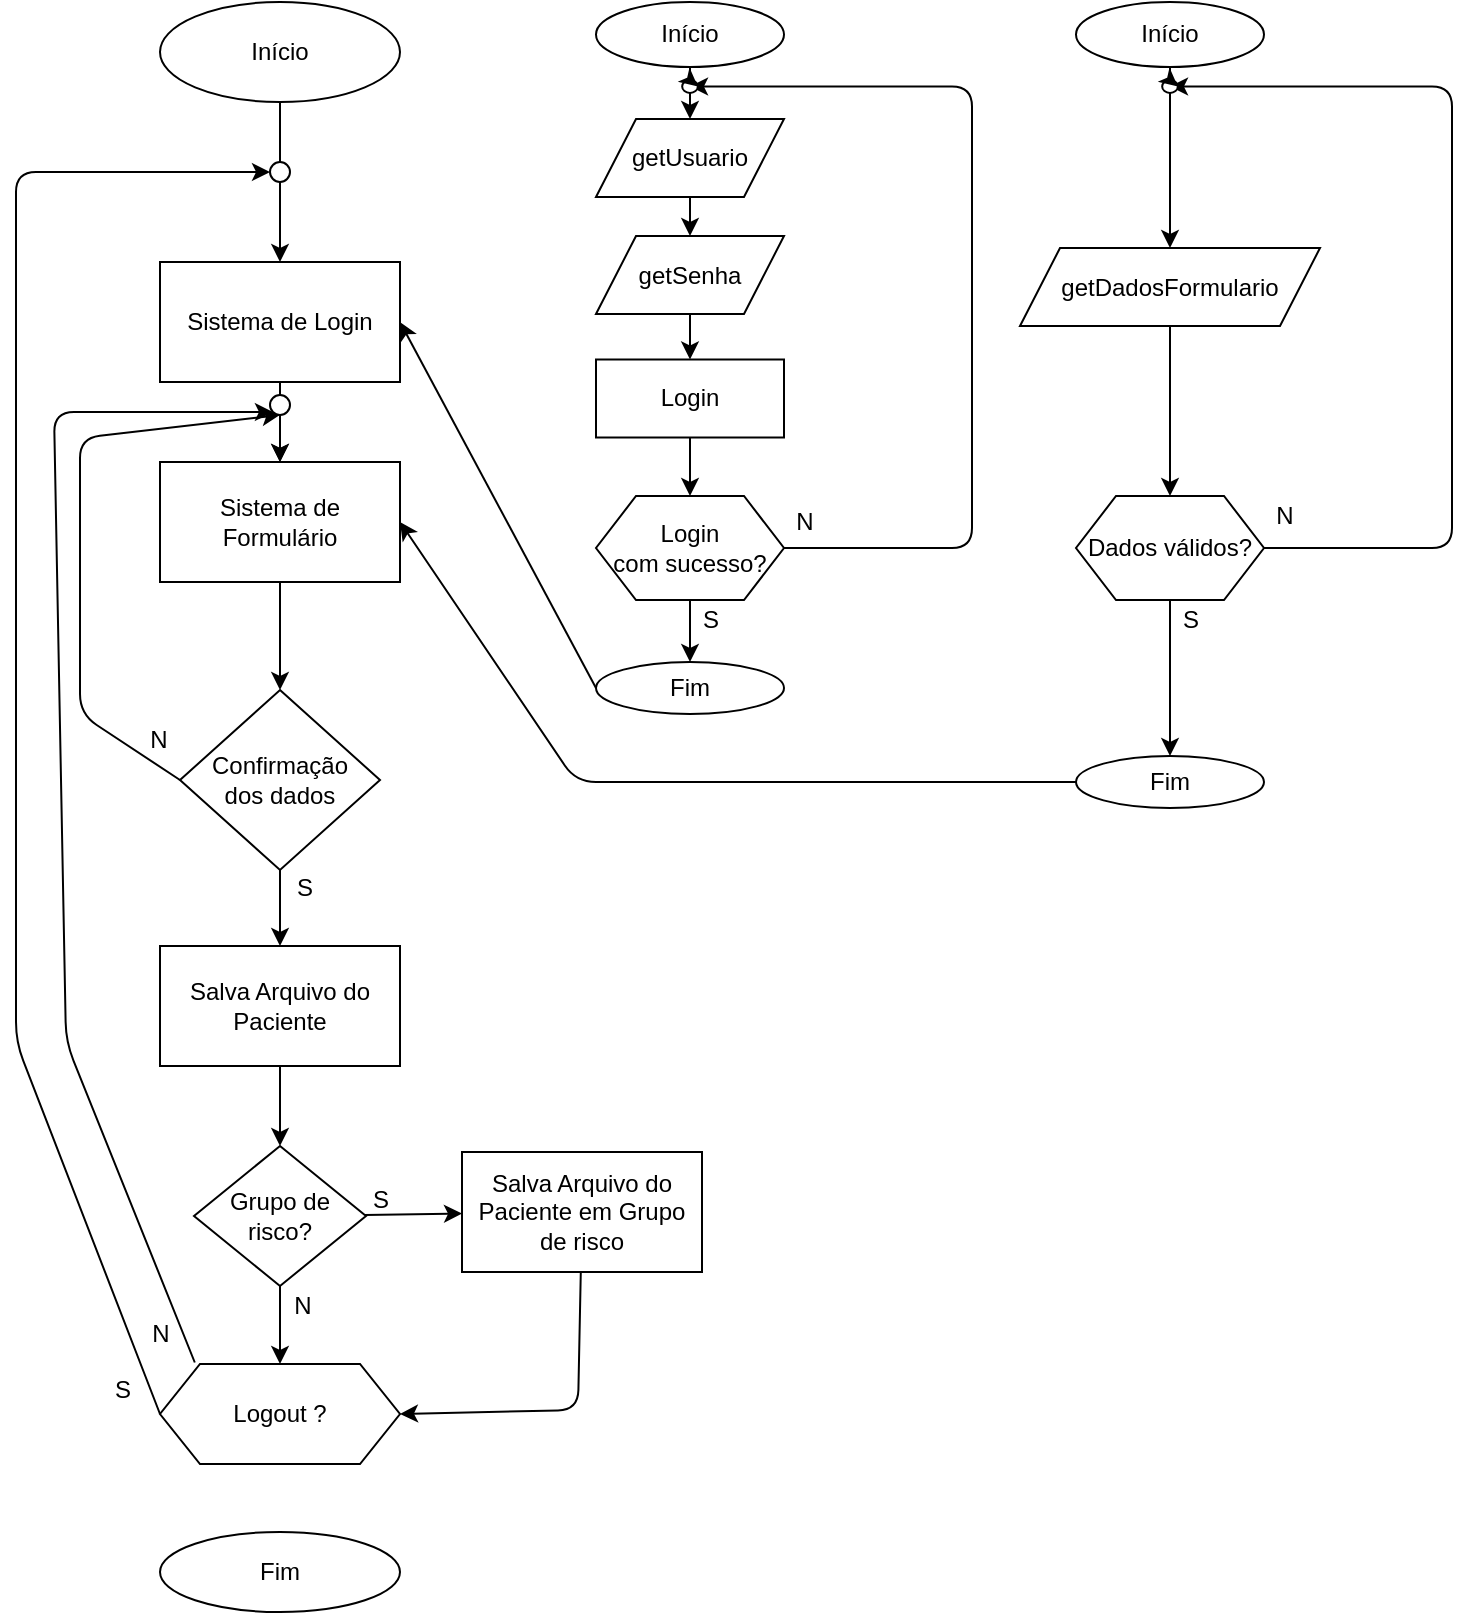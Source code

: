 <mxfile>
    <diagram id="In6E_VAF9AUw0qUhv9Ox" name="Page-1">
        <mxGraphModel dx="1757" dy="809" grid="0" gridSize="10" guides="1" tooltips="1" connect="1" arrows="1" fold="1" page="1" pageScale="1" pageWidth="827" pageHeight="1169" math="0" shadow="0">
            <root>
                <mxCell id="0"/>
                <mxCell id="1" parent="0"/>
                <mxCell id="13" style="edgeStyle=none;html=1;entryX=0.5;entryY=0;entryDx=0;entryDy=0;startArrow=none;" parent="1" source="19" target="8" edge="1">
                    <mxGeometry relative="1" as="geometry"/>
                </mxCell>
                <mxCell id="2" value="Início" style="ellipse;whiteSpace=wrap;html=1;" parent="1" vertex="1">
                    <mxGeometry x="82" y="10" width="120" height="50" as="geometry"/>
                </mxCell>
                <mxCell id="5" value="Fim" style="ellipse;whiteSpace=wrap;html=1;" parent="1" vertex="1">
                    <mxGeometry x="82" y="775" width="120" height="40" as="geometry"/>
                </mxCell>
                <mxCell id="23" style="edgeStyle=none;html=1;exitX=0;exitY=0.5;exitDx=0;exitDy=0;entryX=0;entryY=0.5;entryDx=0;entryDy=0;" parent="1" source="6" target="19" edge="1">
                    <mxGeometry relative="1" as="geometry">
                        <mxPoint x="132" y="95" as="targetPoint"/>
                        <Array as="points">
                            <mxPoint x="10" y="530"/>
                            <mxPoint x="10" y="95"/>
                        </Array>
                    </mxGeometry>
                </mxCell>
                <mxCell id="115" style="edgeStyle=none;html=1;entryX=0;entryY=1;entryDx=0;entryDy=0;exitX=0.145;exitY=-0.015;exitDx=0;exitDy=0;exitPerimeter=0;" edge="1" parent="1" source="6" target="113">
                    <mxGeometry relative="1" as="geometry">
                        <Array as="points">
                            <mxPoint x="35" y="530"/>
                            <mxPoint x="29" y="215"/>
                        </Array>
                    </mxGeometry>
                </mxCell>
                <mxCell id="6" value="Logout ?" style="shape=hexagon;perimeter=hexagonPerimeter2;whiteSpace=wrap;html=1;fixedSize=1;" parent="1" vertex="1">
                    <mxGeometry x="82" y="691" width="120" height="50" as="geometry"/>
                </mxCell>
                <mxCell id="122" style="edgeStyle=none;html=1;entryX=0.5;entryY=0;entryDx=0;entryDy=0;" edge="1" parent="1" source="7" target="118">
                    <mxGeometry relative="1" as="geometry"/>
                </mxCell>
                <mxCell id="7" value="Sistema de Formulário" style="rounded=0;whiteSpace=wrap;html=1;" parent="1" vertex="1">
                    <mxGeometry x="82" y="240" width="120" height="60" as="geometry"/>
                </mxCell>
                <mxCell id="14" style="edgeStyle=none;html=1;startArrow=none;" parent="1" target="7" edge="1">
                    <mxGeometry relative="1" as="geometry">
                        <mxPoint x="142.0" y="220" as="sourcePoint"/>
                    </mxGeometry>
                </mxCell>
                <mxCell id="106" value="" style="edgeStyle=none;html=1;startArrow=none;" parent="1" source="113" target="7" edge="1">
                    <mxGeometry relative="1" as="geometry"/>
                </mxCell>
                <mxCell id="8" value="Sistema de Login" style="rounded=0;whiteSpace=wrap;html=1;" parent="1" vertex="1">
                    <mxGeometry x="82" y="140" width="120" height="60" as="geometry"/>
                </mxCell>
                <mxCell id="19" value="" style="ellipse;whiteSpace=wrap;html=1;" parent="1" vertex="1">
                    <mxGeometry x="137" y="90" width="10" height="10" as="geometry"/>
                </mxCell>
                <mxCell id="20" value="" style="edgeStyle=none;html=1;entryX=0.5;entryY=0;entryDx=0;entryDy=0;endArrow=none;" parent="1" source="2" target="19" edge="1">
                    <mxGeometry relative="1" as="geometry">
                        <mxPoint x="142" y="60" as="sourcePoint"/>
                        <mxPoint x="142" y="140" as="targetPoint"/>
                    </mxGeometry>
                </mxCell>
                <mxCell id="24" value="S" style="text;html=1;align=center;verticalAlign=middle;resizable=0;points=[];autosize=1;strokeColor=none;fillColor=none;" parent="1" vertex="1">
                    <mxGeometry x="53" y="694" width="20" height="20" as="geometry"/>
                </mxCell>
                <mxCell id="27" value="" style="edgeStyle=none;html=1;endArrow=none;" parent="1" source="8" edge="1">
                    <mxGeometry relative="1" as="geometry">
                        <mxPoint x="142" y="200" as="sourcePoint"/>
                        <mxPoint x="142.0" y="210" as="targetPoint"/>
                    </mxGeometry>
                </mxCell>
                <mxCell id="29" value="" style="edgeStyle=none;html=1;endArrow=none;" parent="1" source="7" edge="1">
                    <mxGeometry relative="1" as="geometry">
                        <mxPoint x="142" y="300" as="sourcePoint"/>
                        <mxPoint x="142.0" y="310" as="targetPoint"/>
                    </mxGeometry>
                </mxCell>
                <mxCell id="77" value="" style="group" parent="1" vertex="1" connectable="0">
                    <mxGeometry x="540" y="10" width="188" height="403" as="geometry"/>
                </mxCell>
                <mxCell id="78" value="Início" style="ellipse;whiteSpace=wrap;html=1;" parent="77" vertex="1">
                    <mxGeometry width="94" height="32.5" as="geometry"/>
                </mxCell>
                <mxCell id="101" style="edgeStyle=none;html=1;" parent="77" source="79" target="85" edge="1">
                    <mxGeometry relative="1" as="geometry"/>
                </mxCell>
                <mxCell id="79" value="getDadosFormulario" style="shape=parallelogram;perimeter=parallelogramPerimeter;whiteSpace=wrap;html=1;fixedSize=1;" parent="77" vertex="1">
                    <mxGeometry x="-28" y="123" width="150" height="39" as="geometry"/>
                </mxCell>
                <mxCell id="84" style="edgeStyle=none;html=1;" parent="77" source="85" edge="1">
                    <mxGeometry relative="1" as="geometry">
                        <mxPoint x="47" y="42.25" as="targetPoint"/>
                        <Array as="points">
                            <mxPoint x="188" y="273"/>
                            <mxPoint x="188" y="42.25"/>
                        </Array>
                    </mxGeometry>
                </mxCell>
                <mxCell id="85" value="Dados válidos?" style="shape=hexagon;perimeter=hexagonPerimeter2;whiteSpace=wrap;html=1;fixedSize=1;" parent="77" vertex="1">
                    <mxGeometry y="247.0" width="94" height="52.0" as="geometry"/>
                </mxCell>
                <mxCell id="87" value="Fim" style="ellipse;whiteSpace=wrap;html=1;" parent="77" vertex="1">
                    <mxGeometry y="377.0" width="94" height="26.0" as="geometry"/>
                </mxCell>
                <mxCell id="88" style="edgeStyle=none;html=1;entryX=0.5;entryY=0;entryDx=0;entryDy=0;" parent="77" source="85" target="87" edge="1">
                    <mxGeometry relative="1" as="geometry"/>
                </mxCell>
                <mxCell id="89" value="S" style="text;html=1;align=center;verticalAlign=middle;resizable=0;points=[];autosize=1;strokeColor=none;fillColor=none;" parent="77" vertex="1">
                    <mxGeometry x="47" y="299" width="20" height="20" as="geometry"/>
                </mxCell>
                <mxCell id="90" value="" style="ellipse;whiteSpace=wrap;html=1;" parent="77" vertex="1">
                    <mxGeometry x="43.083" y="39" width="7.833" height="6.5" as="geometry"/>
                </mxCell>
                <mxCell id="91" value="" style="edgeStyle=none;html=1;entryX=0.5;entryY=0;entryDx=0;entryDy=0;endArrow=none;" parent="77" source="78" target="90" edge="1">
                    <mxGeometry relative="1" as="geometry">
                        <mxPoint x="54.833" y="32.5" as="sourcePoint"/>
                        <mxPoint x="54.833" y="58.5" as="targetPoint"/>
                    </mxGeometry>
                </mxCell>
                <mxCell id="92" value="N" style="text;html=1;align=center;verticalAlign=middle;resizable=0;points=[];autosize=1;strokeColor=none;fillColor=none;" parent="77" vertex="1">
                    <mxGeometry x="94" y="247" width="20" height="20" as="geometry"/>
                </mxCell>
                <mxCell id="93" style="edgeStyle=none;html=1;entryX=0.5;entryY=0;entryDx=0;entryDy=0;startArrow=none;" parent="77" source="90" target="79" edge="1">
                    <mxGeometry relative="1" as="geometry"/>
                </mxCell>
                <mxCell id="94" style="edgeStyle=none;html=1;exitX=0.5;exitY=0;exitDx=0;exitDy=0;entryX=1;entryY=0.5;entryDx=0;entryDy=0;" parent="77" source="90" target="90" edge="1">
                    <mxGeometry relative="1" as="geometry"/>
                </mxCell>
                <mxCell id="102" style="edgeStyle=none;html=1;entryX=1;entryY=0.5;entryDx=0;entryDy=0;" parent="1" source="87" target="7" edge="1">
                    <mxGeometry relative="1" as="geometry">
                        <Array as="points">
                            <mxPoint x="290" y="400"/>
                        </Array>
                    </mxGeometry>
                </mxCell>
                <mxCell id="105" style="edgeStyle=none;html=1;entryX=0.5;entryY=0;entryDx=0;entryDy=0;" parent="1" source="103" target="6" edge="1">
                    <mxGeometry relative="1" as="geometry"/>
                </mxCell>
                <mxCell id="110" style="edgeStyle=none;html=1;" parent="1" source="103" target="109" edge="1">
                    <mxGeometry relative="1" as="geometry"/>
                </mxCell>
                <mxCell id="103" value="Grupo de risco?" style="rhombus;whiteSpace=wrap;html=1;" parent="1" vertex="1">
                    <mxGeometry x="99" y="582" width="86" height="70" as="geometry"/>
                </mxCell>
                <mxCell id="108" value="N" style="text;html=1;align=center;verticalAlign=middle;resizable=0;points=[];autosize=1;strokeColor=none;fillColor=none;" parent="1" vertex="1">
                    <mxGeometry x="143" y="652" width="20" height="20" as="geometry"/>
                </mxCell>
                <mxCell id="112" style="edgeStyle=none;html=1;entryX=1;entryY=0.5;entryDx=0;entryDy=0;" parent="1" source="109" target="6" edge="1">
                    <mxGeometry relative="1" as="geometry">
                        <Array as="points">
                            <mxPoint x="291" y="714"/>
                        </Array>
                    </mxGeometry>
                </mxCell>
                <mxCell id="109" value="Salva Arquivo do Paciente em Grupo de risco" style="rounded=0;whiteSpace=wrap;html=1;" parent="1" vertex="1">
                    <mxGeometry x="233" y="585" width="120" height="60" as="geometry"/>
                </mxCell>
                <mxCell id="111" value="S" style="text;html=1;align=center;verticalAlign=middle;resizable=0;points=[];autosize=1;strokeColor=none;fillColor=none;" parent="1" vertex="1">
                    <mxGeometry x="182" y="599" width="20" height="20" as="geometry"/>
                </mxCell>
                <mxCell id="113" value="" style="ellipse;whiteSpace=wrap;html=1;" vertex="1" parent="1">
                    <mxGeometry x="137" y="206.5" width="10" height="10" as="geometry"/>
                </mxCell>
                <mxCell id="114" value="" style="edgeStyle=none;html=1;endArrow=none;" edge="1" parent="1" source="8" target="113">
                    <mxGeometry relative="1" as="geometry">
                        <mxPoint x="142.0" y="200" as="sourcePoint"/>
                        <mxPoint x="142.0" y="240" as="targetPoint"/>
                    </mxGeometry>
                </mxCell>
                <mxCell id="116" value="N" style="text;html=1;align=center;verticalAlign=middle;resizable=0;points=[];autosize=1;strokeColor=none;fillColor=none;" vertex="1" parent="1">
                    <mxGeometry x="72" y="667" width="19" height="18" as="geometry"/>
                </mxCell>
                <mxCell id="120" style="edgeStyle=none;html=1;entryX=0.5;entryY=1;entryDx=0;entryDy=0;exitX=0;exitY=0.5;exitDx=0;exitDy=0;" edge="1" parent="1" source="118" target="113">
                    <mxGeometry relative="1" as="geometry">
                        <Array as="points">
                            <mxPoint x="42" y="366"/>
                            <mxPoint x="42" y="228"/>
                        </Array>
                    </mxGeometry>
                </mxCell>
                <mxCell id="124" style="edgeStyle=none;html=1;entryX=0.5;entryY=0;entryDx=0;entryDy=0;" edge="1" parent="1" source="118" target="123">
                    <mxGeometry relative="1" as="geometry"/>
                </mxCell>
                <mxCell id="118" value="Confirmação &lt;br&gt;dos dados" style="rhombus;whiteSpace=wrap;html=1;" vertex="1" parent="1">
                    <mxGeometry x="92" y="354" width="100" height="90" as="geometry"/>
                </mxCell>
                <mxCell id="121" value="N" style="text;html=1;align=center;verticalAlign=middle;resizable=0;points=[];autosize=1;strokeColor=none;fillColor=none;" vertex="1" parent="1">
                    <mxGeometry x="71" y="370" width="19" height="18" as="geometry"/>
                </mxCell>
                <mxCell id="126" style="edgeStyle=none;html=1;entryX=0.5;entryY=0;entryDx=0;entryDy=0;" edge="1" parent="1" source="123" target="103">
                    <mxGeometry relative="1" as="geometry"/>
                </mxCell>
                <mxCell id="123" value="Salva Arquivo do Paciente" style="rounded=0;whiteSpace=wrap;html=1;" vertex="1" parent="1">
                    <mxGeometry x="82" y="482" width="120" height="60" as="geometry"/>
                </mxCell>
                <mxCell id="125" value="S" style="text;html=1;align=center;verticalAlign=middle;resizable=0;points=[];autosize=1;strokeColor=none;fillColor=none;" vertex="1" parent="1">
                    <mxGeometry x="145" y="444" width="18" height="18" as="geometry"/>
                </mxCell>
                <mxCell id="56" value="Sistema_login" parent="0"/>
                <mxCell id="75" value="" style="group" parent="56" vertex="1" connectable="0">
                    <mxGeometry x="300" y="10" width="188" height="403" as="geometry"/>
                </mxCell>
                <mxCell id="58" value="Início" style="ellipse;whiteSpace=wrap;html=1;" parent="75" vertex="1">
                    <mxGeometry width="94" height="32.5" as="geometry"/>
                </mxCell>
                <mxCell id="60" value="getUsuario" style="shape=parallelogram;perimeter=parallelogramPerimeter;whiteSpace=wrap;html=1;fixedSize=1;" parent="75" vertex="1">
                    <mxGeometry y="58.5" width="94" height="39" as="geometry"/>
                </mxCell>
                <mxCell id="62" value="getSenha" style="shape=parallelogram;perimeter=parallelogramPerimeter;whiteSpace=wrap;html=1;fixedSize=1;" parent="75" vertex="1">
                    <mxGeometry y="117" width="94" height="39" as="geometry"/>
                </mxCell>
                <mxCell id="59" style="edgeStyle=none;html=1;" parent="75" source="60" target="62" edge="1">
                    <mxGeometry relative="1" as="geometry"/>
                </mxCell>
                <mxCell id="64" value="Login" style="rounded=0;whiteSpace=wrap;html=1;" parent="75" vertex="1">
                    <mxGeometry y="178.75" width="94" height="39" as="geometry"/>
                </mxCell>
                <mxCell id="61" style="edgeStyle=none;html=1;entryX=0.5;entryY=0;entryDx=0;entryDy=0;" parent="75" source="62" target="64" edge="1">
                    <mxGeometry relative="1" as="geometry"/>
                </mxCell>
                <mxCell id="66" style="edgeStyle=none;html=1;" parent="75" source="67" edge="1">
                    <mxGeometry relative="1" as="geometry">
                        <mxPoint x="47" y="42.25" as="targetPoint"/>
                        <Array as="points">
                            <mxPoint x="188" y="273"/>
                            <mxPoint x="188" y="42.25"/>
                        </Array>
                    </mxGeometry>
                </mxCell>
                <mxCell id="67" value="Login&lt;br&gt;com sucesso?" style="shape=hexagon;perimeter=hexagonPerimeter2;whiteSpace=wrap;html=1;fixedSize=1;" parent="75" vertex="1">
                    <mxGeometry y="247.0" width="94" height="52.0" as="geometry"/>
                </mxCell>
                <mxCell id="63" style="edgeStyle=none;html=1;" parent="75" source="64" target="67" edge="1">
                    <mxGeometry relative="1" as="geometry"/>
                </mxCell>
                <mxCell id="68" value="Fim" style="ellipse;whiteSpace=wrap;html=1;" parent="75" vertex="1">
                    <mxGeometry y="330.0" width="94" height="26.0" as="geometry"/>
                </mxCell>
                <mxCell id="65" style="edgeStyle=none;html=1;entryX=0.5;entryY=0;entryDx=0;entryDy=0;" parent="75" source="67" target="68" edge="1">
                    <mxGeometry relative="1" as="geometry"/>
                </mxCell>
                <mxCell id="69" value="S" style="text;html=1;align=center;verticalAlign=middle;resizable=0;points=[];autosize=1;strokeColor=none;fillColor=none;" parent="75" vertex="1">
                    <mxGeometry x="47" y="299" width="20" height="20" as="geometry"/>
                </mxCell>
                <mxCell id="70" value="" style="ellipse;whiteSpace=wrap;html=1;" parent="75" vertex="1">
                    <mxGeometry x="43.083" y="39" width="7.833" height="6.5" as="geometry"/>
                </mxCell>
                <mxCell id="71" value="" style="edgeStyle=none;html=1;entryX=0.5;entryY=0;entryDx=0;entryDy=0;endArrow=none;" parent="75" source="58" target="70" edge="1">
                    <mxGeometry relative="1" as="geometry">
                        <mxPoint x="54.833" y="32.5" as="sourcePoint"/>
                        <mxPoint x="54.833" y="58.5" as="targetPoint"/>
                    </mxGeometry>
                </mxCell>
                <mxCell id="72" value="N" style="text;html=1;align=center;verticalAlign=middle;resizable=0;points=[];autosize=1;strokeColor=none;fillColor=none;" parent="75" vertex="1">
                    <mxGeometry x="94" y="250" width="20" height="20" as="geometry"/>
                </mxCell>
                <mxCell id="57" style="edgeStyle=none;html=1;entryX=0.5;entryY=0;entryDx=0;entryDy=0;startArrow=none;" parent="75" source="70" target="60" edge="1">
                    <mxGeometry relative="1" as="geometry"/>
                </mxCell>
                <mxCell id="73" style="edgeStyle=none;html=1;exitX=0.5;exitY=0;exitDx=0;exitDy=0;entryX=1;entryY=0.5;entryDx=0;entryDy=0;" parent="75" source="70" target="70" edge="1">
                    <mxGeometry relative="1" as="geometry"/>
                </mxCell>
                <mxCell id="76" style="edgeStyle=none;html=1;entryX=1;entryY=0.5;entryDx=0;entryDy=0;exitX=0;exitY=0.5;exitDx=0;exitDy=0;" parent="56" source="68" target="8" edge="1">
                    <mxGeometry relative="1" as="geometry">
                        <mxPoint x="458" y="390" as="sourcePoint"/>
                    </mxGeometry>
                </mxCell>
            </root>
        </mxGraphModel>
    </diagram>
</mxfile>